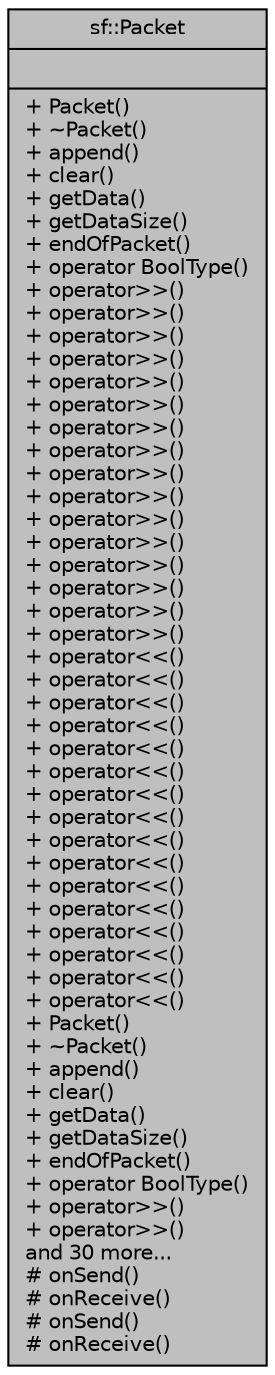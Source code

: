 digraph "sf::Packet"
{
 // LATEX_PDF_SIZE
  edge [fontname="Helvetica",fontsize="10",labelfontname="Helvetica",labelfontsize="10"];
  node [fontname="Helvetica",fontsize="10",shape=record];
  Node1 [label="{sf::Packet\n||+ Packet()\l+ ~Packet()\l+ append()\l+ clear()\l+ getData()\l+ getDataSize()\l+ endOfPacket()\l+ operator BoolType()\l+ operator\>\>()\l+ operator\>\>()\l+ operator\>\>()\l+ operator\>\>()\l+ operator\>\>()\l+ operator\>\>()\l+ operator\>\>()\l+ operator\>\>()\l+ operator\>\>()\l+ operator\>\>()\l+ operator\>\>()\l+ operator\>\>()\l+ operator\>\>()\l+ operator\>\>()\l+ operator\>\>()\l+ operator\>\>()\l+ operator\<\<()\l+ operator\<\<()\l+ operator\<\<()\l+ operator\<\<()\l+ operator\<\<()\l+ operator\<\<()\l+ operator\<\<()\l+ operator\<\<()\l+ operator\<\<()\l+ operator\<\<()\l+ operator\<\<()\l+ operator\<\<()\l+ operator\<\<()\l+ operator\<\<()\l+ operator\<\<()\l+ operator\<\<()\l+ Packet()\l+ ~Packet()\l+ append()\l+ clear()\l+ getData()\l+ getDataSize()\l+ endOfPacket()\l+ operator BoolType()\l+ operator\>\>()\l+ operator\>\>()\land 30 more...\l# onSend()\l# onReceive()\l# onSend()\l# onReceive()\l}",height=0.2,width=0.4,color="black", fillcolor="grey75", style="filled", fontcolor="black",tooltip="Utility class to build blocks of data to transfer over the network."];
}
